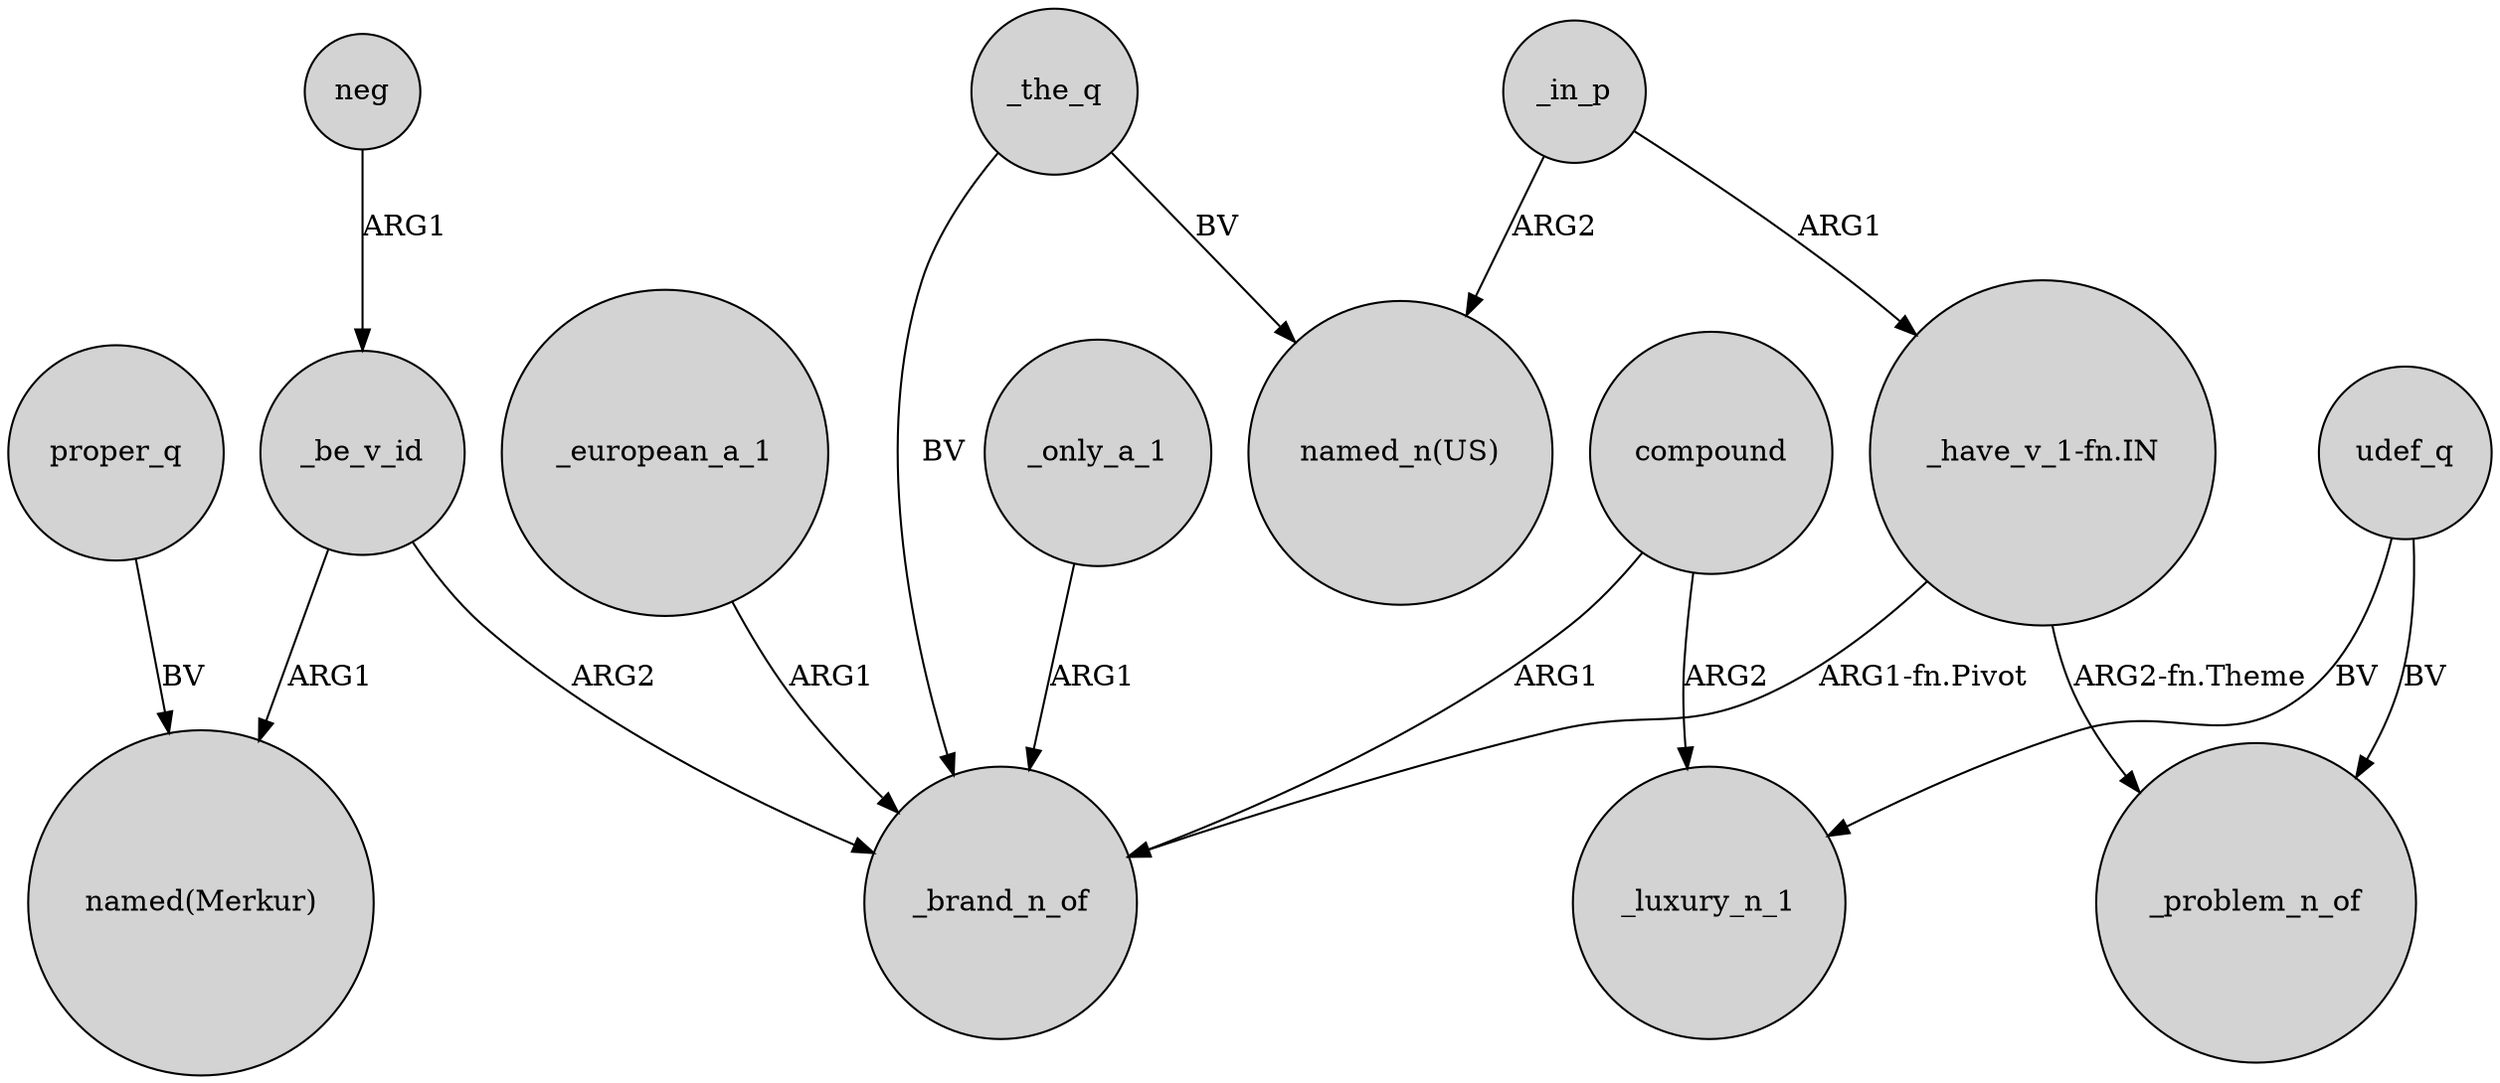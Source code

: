 digraph {
	node [shape=circle style=filled]
	_only_a_1 -> _brand_n_of [label=ARG1]
	neg -> _be_v_id [label=ARG1]
	_european_a_1 -> _brand_n_of [label=ARG1]
	_be_v_id -> _brand_n_of [label=ARG2]
	compound -> _luxury_n_1 [label=ARG2]
	"_have_v_1-fn.IN" -> _brand_n_of [label="ARG1-fn.Pivot"]
	udef_q -> _problem_n_of [label=BV]
	_in_p -> "named_n(US)" [label=ARG2]
	proper_q -> "named(Merkur)" [label=BV]
	_the_q -> "named_n(US)" [label=BV]
	_the_q -> _brand_n_of [label=BV]
	_in_p -> "_have_v_1-fn.IN" [label=ARG1]
	udef_q -> _luxury_n_1 [label=BV]
	compound -> _brand_n_of [label=ARG1]
	"_have_v_1-fn.IN" -> _problem_n_of [label="ARG2-fn.Theme"]
	_be_v_id -> "named(Merkur)" [label=ARG1]
}
